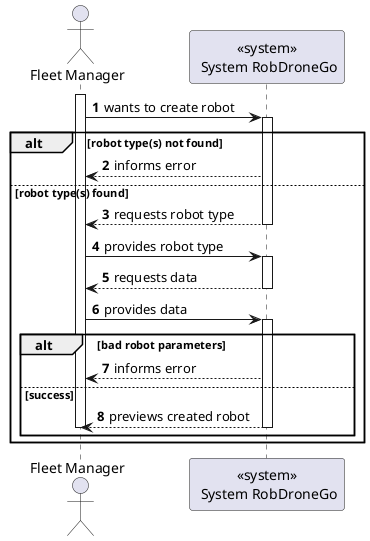 @startuml
autonumber

actor "Fleet Manager" as usr

participant "<<system>>\n System RobDroneGo" as sys

activate usr
    usr -> sys : wants to create robot
    activate sys
    alt robot type(s) not found
        sys --> usr : informs error
    else robot type(s) found
        sys --> usr : requests robot type
    deactivate sys

    usr -> sys : provides robot type
    activate sys
        sys --> usr : requests data
    deactivate sys

    usr -> sys : provides data
    activate sys
    alt bad robot parameters
        sys --> usr : informs error
    else success
        sys --> usr : previews created robot
    deactivate sys
deactivate usr
end
end

@enduml
